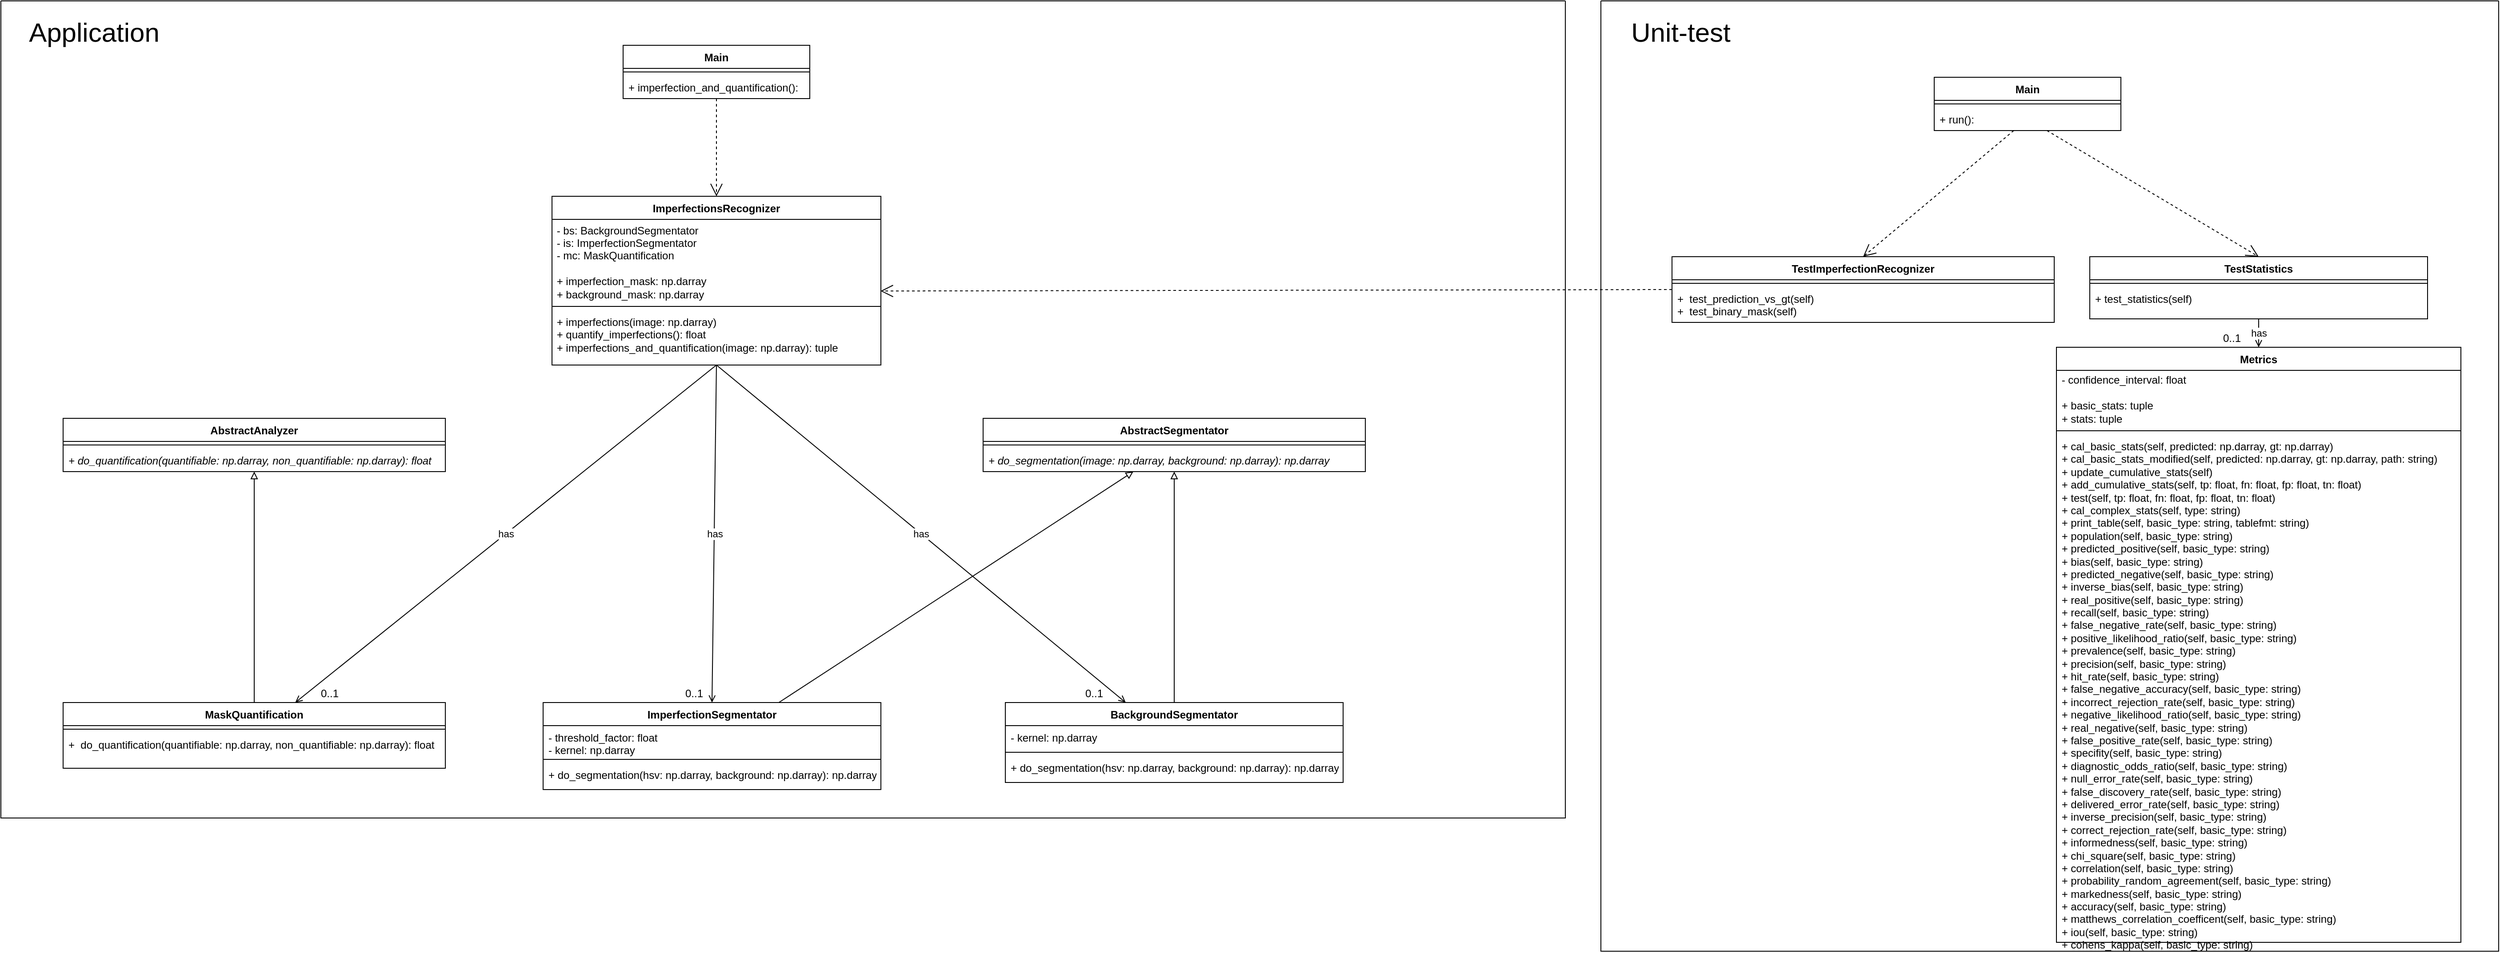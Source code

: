 <mxfile version="14.6.10" type="device"><diagram id="C5RBs43oDa-KdzZeNtuy" name="Page-1"><mxGraphModel dx="3164" dy="1257" grid="1" gridSize="10" guides="1" tooltips="1" connect="1" arrows="1" fold="1" page="1" pageScale="1" pageWidth="827" pageHeight="1169" math="0" shadow="0"><root><mxCell id="WIyWlLk6GJQsqaUBKTNV-0"/><mxCell id="WIyWlLk6GJQsqaUBKTNV-1" parent="WIyWlLk6GJQsqaUBKTNV-0"/><mxCell id="GpftDN8OFq6TMZVIZ-fT-0" value="" style="swimlane;startSize=0;" parent="WIyWlLk6GJQsqaUBKTNV-1" vertex="1"><mxGeometry x="-280" y="140" width="1760" height="920" as="geometry"><mxRectangle x="-280" y="140" width="50" height="40" as="alternateBounds"/></mxGeometry></mxCell><mxCell id="GpftDN8OFq6TMZVIZ-fT-1" value="Application" style="text;html=1;strokeColor=none;fillColor=none;align=center;verticalAlign=middle;whiteSpace=wrap;rounded=0;strokeWidth=20;fontSize=30;" parent="GpftDN8OFq6TMZVIZ-fT-0" vertex="1"><mxGeometry x="20" y="10" width="170" height="50" as="geometry"/></mxCell><mxCell id="vSb7h4aLEgFgnRhoHHCa-104" value="AbstractAnalyzer" style="swimlane;fontStyle=1;align=center;verticalAlign=top;childLayout=stackLayout;horizontal=1;startSize=26;horizontalStack=0;resizeParent=1;resizeParentMax=0;resizeLast=0;collapsible=1;marginBottom=0;" vertex="1" parent="GpftDN8OFq6TMZVIZ-fT-0"><mxGeometry x="70" y="470" width="430" height="60" as="geometry"/></mxCell><mxCell id="vSb7h4aLEgFgnRhoHHCa-105" value="" style="line;strokeWidth=1;fillColor=none;align=left;verticalAlign=middle;spacingTop=-1;spacingLeft=3;spacingRight=3;rotatable=0;labelPosition=right;points=[];portConstraint=eastwest;" vertex="1" parent="vSb7h4aLEgFgnRhoHHCa-104"><mxGeometry y="26" width="430" height="8" as="geometry"/></mxCell><mxCell id="vSb7h4aLEgFgnRhoHHCa-106" value="+ do_quantification(quantifiable: np.darray, non_quantifiable: np.darray): float" style="text;strokeColor=none;fillColor=none;align=left;verticalAlign=top;spacingLeft=4;spacingRight=4;overflow=hidden;rotatable=0;points=[[0,0.5],[1,0.5]];portConstraint=eastwest;fontStyle=2" vertex="1" parent="vSb7h4aLEgFgnRhoHHCa-104"><mxGeometry y="34" width="430" height="26" as="geometry"/></mxCell><mxCell id="vSb7h4aLEgFgnRhoHHCa-107" value="BackgroundSegmentator" style="swimlane;fontStyle=1;align=center;verticalAlign=top;childLayout=stackLayout;horizontal=1;startSize=26;horizontalStack=0;resizeParent=1;resizeParentMax=0;resizeLast=0;collapsible=1;marginBottom=0;" vertex="1" parent="GpftDN8OFq6TMZVIZ-fT-0"><mxGeometry x="1130" y="790" width="380" height="90" as="geometry"/></mxCell><mxCell id="vSb7h4aLEgFgnRhoHHCa-108" value="- kernel: np.darray" style="text;strokeColor=none;fillColor=none;align=left;verticalAlign=top;spacingLeft=4;spacingRight=4;overflow=hidden;rotatable=0;points=[[0,0.5],[1,0.5]];portConstraint=eastwest;" vertex="1" parent="vSb7h4aLEgFgnRhoHHCa-107"><mxGeometry y="26" width="380" height="26" as="geometry"/></mxCell><mxCell id="vSb7h4aLEgFgnRhoHHCa-109" value="" style="line;strokeWidth=1;fillColor=none;align=left;verticalAlign=middle;spacingTop=-1;spacingLeft=3;spacingRight=3;rotatable=0;labelPosition=right;points=[];portConstraint=eastwest;" vertex="1" parent="vSb7h4aLEgFgnRhoHHCa-107"><mxGeometry y="52" width="380" height="8" as="geometry"/></mxCell><mxCell id="vSb7h4aLEgFgnRhoHHCa-110" value="+ do_segmentation(hsv: np.darray, background: np.darray): np.darray" style="text;strokeColor=none;fillColor=none;align=left;verticalAlign=top;spacingLeft=4;spacingRight=4;overflow=hidden;rotatable=0;points=[[0,0.5],[1,0.5]];portConstraint=eastwest;" vertex="1" parent="vSb7h4aLEgFgnRhoHHCa-107"><mxGeometry y="60" width="380" height="30" as="geometry"/></mxCell><mxCell id="vSb7h4aLEgFgnRhoHHCa-111" value="MaskQuantification" style="swimlane;fontStyle=1;align=center;verticalAlign=top;childLayout=stackLayout;horizontal=1;startSize=26;horizontalStack=0;resizeParent=1;resizeParentMax=0;resizeLast=0;collapsible=1;marginBottom=0;" vertex="1" parent="GpftDN8OFq6TMZVIZ-fT-0"><mxGeometry x="70" y="790" width="430" height="74" as="geometry"/></mxCell><mxCell id="vSb7h4aLEgFgnRhoHHCa-112" value="" style="line;strokeWidth=1;fillColor=none;align=left;verticalAlign=middle;spacingTop=-1;spacingLeft=3;spacingRight=3;rotatable=0;labelPosition=right;points=[];portConstraint=eastwest;" vertex="1" parent="vSb7h4aLEgFgnRhoHHCa-111"><mxGeometry y="26" width="430" height="8" as="geometry"/></mxCell><mxCell id="vSb7h4aLEgFgnRhoHHCa-113" value="+  do_quantification(quantifiable: np.darray, non_quantifiable: np.darray): float" style="text;strokeColor=none;fillColor=none;align=left;verticalAlign=top;spacingLeft=4;spacingRight=4;overflow=hidden;rotatable=0;points=[[0,0.5],[1,0.5]];portConstraint=eastwest;" vertex="1" parent="vSb7h4aLEgFgnRhoHHCa-111"><mxGeometry y="34" width="430" height="40" as="geometry"/></mxCell><mxCell id="vSb7h4aLEgFgnRhoHHCa-114" value="" style="endArrow=block;html=1;align=left;endFill=0;" edge="1" parent="GpftDN8OFq6TMZVIZ-fT-0" source="vSb7h4aLEgFgnRhoHHCa-111" target="vSb7h4aLEgFgnRhoHHCa-106"><mxGeometry width="50" height="50" relative="1" as="geometry"><mxPoint x="750" y="690" as="sourcePoint"/><mxPoint x="615.857" y="619" as="targetPoint"/></mxGeometry></mxCell><mxCell id="vSb7h4aLEgFgnRhoHHCa-115" value="ImperfectionsRecognizer" style="swimlane;fontStyle=1;align=center;verticalAlign=top;childLayout=stackLayout;horizontal=1;startSize=26;horizontalStack=0;resizeParent=1;resizeParentMax=0;resizeLast=0;collapsible=1;marginBottom=0;" vertex="1" parent="GpftDN8OFq6TMZVIZ-fT-0"><mxGeometry x="620" y="220" width="370" height="190" as="geometry"/></mxCell><mxCell id="vSb7h4aLEgFgnRhoHHCa-116" value="&amp;nbsp;- bs: BackgroundSegmentator&lt;br&gt;&amp;nbsp;- is: ImperfectionSegmentator&lt;br&gt;&amp;nbsp;- mc: MaskQuantification&lt;br&gt;&lt;span&gt;&lt;br&gt;&amp;nbsp;+ imperfection_mask: np.darray&lt;/span&gt;&lt;br style=&quot;padding: 0px ; margin: 0px&quot;&gt;&lt;span&gt;&amp;nbsp;+ background&lt;/span&gt;_mask: np.darray" style="text;html=1;strokeColor=none;fillColor=none;align=left;verticalAlign=bottom;whiteSpace=wrap;rounded=0;" vertex="1" parent="vSb7h4aLEgFgnRhoHHCa-115"><mxGeometry y="26" width="370" height="94" as="geometry"/></mxCell><mxCell id="vSb7h4aLEgFgnRhoHHCa-117" value="" style="line;strokeWidth=1;fillColor=none;align=left;verticalAlign=middle;spacingTop=-1;spacingLeft=3;spacingRight=3;rotatable=0;labelPosition=right;points=[];portConstraint=eastwest;" vertex="1" parent="vSb7h4aLEgFgnRhoHHCa-115"><mxGeometry y="120" width="370" height="8" as="geometry"/></mxCell><mxCell id="vSb7h4aLEgFgnRhoHHCa-118" value="&amp;nbsp;+ imperfections(image: np.darray)&lt;br&gt;&amp;nbsp;+ quantify_imperfections(): float&lt;br&gt;&amp;nbsp;+ imperfections_and_quantification(image: np.darray): tuple" style="text;html=1;strokeColor=none;fillColor=none;align=left;verticalAlign=top;whiteSpace=wrap;rounded=0;" vertex="1" parent="vSb7h4aLEgFgnRhoHHCa-115"><mxGeometry y="128" width="370" height="62" as="geometry"/></mxCell><mxCell id="vSb7h4aLEgFgnRhoHHCa-119" value="has" style="endArrow=open;html=1;endFill=0;exitX=0.5;exitY=1;exitDx=0;exitDy=0;" edge="1" parent="GpftDN8OFq6TMZVIZ-fT-0" source="vSb7h4aLEgFgnRhoHHCa-118" target="vSb7h4aLEgFgnRhoHHCa-111"><mxGeometry width="50" height="50" relative="1" as="geometry"><mxPoint x="670" y="810" as="sourcePoint"/><mxPoint x="720" y="760" as="targetPoint"/></mxGeometry></mxCell><mxCell id="vSb7h4aLEgFgnRhoHHCa-120" value="0..1" style="text;html=1;strokeColor=none;fillColor=none;align=center;verticalAlign=middle;whiteSpace=wrap;rounded=0;" vertex="1" parent="GpftDN8OFq6TMZVIZ-fT-0"><mxGeometry x="350" y="770" width="40" height="20" as="geometry"/></mxCell><mxCell id="vSb7h4aLEgFgnRhoHHCa-121" value="has" style="endArrow=open;html=1;endFill=0;exitX=0.5;exitY=1;exitDx=0;exitDy=0;" edge="1" parent="GpftDN8OFq6TMZVIZ-fT-0" source="vSb7h4aLEgFgnRhoHHCa-118" target="vSb7h4aLEgFgnRhoHHCa-107"><mxGeometry width="50" height="50" relative="1" as="geometry"><mxPoint x="858.426" y="658" as="sourcePoint"/><mxPoint x="588.889" y="800" as="targetPoint"/></mxGeometry></mxCell><mxCell id="vSb7h4aLEgFgnRhoHHCa-122" value="Main" style="swimlane;fontStyle=1;align=center;verticalAlign=top;childLayout=stackLayout;horizontal=1;startSize=26;horizontalStack=0;resizeParent=1;resizeParentMax=0;resizeLast=0;collapsible=1;marginBottom=0;" vertex="1" parent="GpftDN8OFq6TMZVIZ-fT-0"><mxGeometry x="700" y="50" width="210" height="60" as="geometry"/></mxCell><mxCell id="vSb7h4aLEgFgnRhoHHCa-123" value="" style="line;strokeWidth=1;fillColor=none;align=left;verticalAlign=middle;spacingTop=-1;spacingLeft=3;spacingRight=3;rotatable=0;labelPosition=right;points=[];portConstraint=eastwest;" vertex="1" parent="vSb7h4aLEgFgnRhoHHCa-122"><mxGeometry y="26" width="210" height="8" as="geometry"/></mxCell><mxCell id="vSb7h4aLEgFgnRhoHHCa-124" value="+ imperfection_and_quantification():" style="text;strokeColor=none;fillColor=none;align=left;verticalAlign=top;spacingLeft=4;spacingRight=4;overflow=hidden;rotatable=0;points=[[0,0.5],[1,0.5]];portConstraint=eastwest;" vertex="1" parent="vSb7h4aLEgFgnRhoHHCa-122"><mxGeometry y="34" width="210" height="26" as="geometry"/></mxCell><mxCell id="vSb7h4aLEgFgnRhoHHCa-125" value="" style="endArrow=open;endFill=1;endSize=12;html=1;dashed=1;" edge="1" parent="GpftDN8OFq6TMZVIZ-fT-0" source="vSb7h4aLEgFgnRhoHHCa-124" target="vSb7h4aLEgFgnRhoHHCa-115"><mxGeometry width="160" relative="1" as="geometry"><mxPoint x="670" y="450" as="sourcePoint"/><mxPoint x="830" y="450" as="targetPoint"/></mxGeometry></mxCell><mxCell id="vSb7h4aLEgFgnRhoHHCa-126" value="AbstractSegmentator" style="swimlane;fontStyle=1;align=center;verticalAlign=top;childLayout=stackLayout;horizontal=1;startSize=26;horizontalStack=0;resizeParent=1;resizeParentMax=0;resizeLast=0;collapsible=1;marginBottom=0;" vertex="1" parent="GpftDN8OFq6TMZVIZ-fT-0"><mxGeometry x="1105" y="470" width="430" height="60" as="geometry"/></mxCell><mxCell id="vSb7h4aLEgFgnRhoHHCa-127" value="" style="line;strokeWidth=1;fillColor=none;align=left;verticalAlign=middle;spacingTop=-1;spacingLeft=3;spacingRight=3;rotatable=0;labelPosition=right;points=[];portConstraint=eastwest;" vertex="1" parent="vSb7h4aLEgFgnRhoHHCa-126"><mxGeometry y="26" width="430" height="8" as="geometry"/></mxCell><mxCell id="vSb7h4aLEgFgnRhoHHCa-128" value="+ do_segmentation(image: np.darray, background: np.darray): np.darray" style="text;strokeColor=none;fillColor=none;align=left;verticalAlign=top;spacingLeft=4;spacingRight=4;overflow=hidden;rotatable=0;points=[[0,0.5],[1,0.5]];portConstraint=eastwest;fontStyle=2" vertex="1" parent="vSb7h4aLEgFgnRhoHHCa-126"><mxGeometry y="34" width="430" height="26" as="geometry"/></mxCell><mxCell id="vSb7h4aLEgFgnRhoHHCa-129" value="ImperfectionSegmentator" style="swimlane;fontStyle=1;align=center;verticalAlign=top;childLayout=stackLayout;horizontal=1;startSize=26;horizontalStack=0;resizeParent=1;resizeParentMax=0;resizeLast=0;collapsible=1;marginBottom=0;" vertex="1" parent="GpftDN8OFq6TMZVIZ-fT-0"><mxGeometry x="610" y="790" width="380" height="98" as="geometry"/></mxCell><mxCell id="vSb7h4aLEgFgnRhoHHCa-130" value="- threshold_factor: float&#10;- kernel: np.darray" style="text;strokeColor=none;fillColor=none;align=left;verticalAlign=top;spacingLeft=4;spacingRight=4;overflow=hidden;rotatable=0;points=[[0,0.5],[1,0.5]];portConstraint=eastwest;" vertex="1" parent="vSb7h4aLEgFgnRhoHHCa-129"><mxGeometry y="26" width="380" height="34" as="geometry"/></mxCell><mxCell id="vSb7h4aLEgFgnRhoHHCa-131" value="" style="line;strokeWidth=1;fillColor=none;align=left;verticalAlign=middle;spacingTop=-1;spacingLeft=3;spacingRight=3;rotatable=0;labelPosition=right;points=[];portConstraint=eastwest;" vertex="1" parent="vSb7h4aLEgFgnRhoHHCa-129"><mxGeometry y="60" width="380" height="8" as="geometry"/></mxCell><mxCell id="vSb7h4aLEgFgnRhoHHCa-132" value="+ do_segmentation(hsv: np.darray, background: np.darray): np.darray" style="text;strokeColor=none;fillColor=none;align=left;verticalAlign=top;spacingLeft=4;spacingRight=4;overflow=hidden;rotatable=0;points=[[0,0.5],[1,0.5]];portConstraint=eastwest;" vertex="1" parent="vSb7h4aLEgFgnRhoHHCa-129"><mxGeometry y="68" width="380" height="30" as="geometry"/></mxCell><mxCell id="vSb7h4aLEgFgnRhoHHCa-133" value="" style="endArrow=block;html=1;align=left;endFill=0;" edge="1" parent="GpftDN8OFq6TMZVIZ-fT-0" source="vSb7h4aLEgFgnRhoHHCa-107" target="vSb7h4aLEgFgnRhoHHCa-128"><mxGeometry width="50" height="50" relative="1" as="geometry"><mxPoint x="1250" y="1019" as="sourcePoint"/><mxPoint x="1250" y="759" as="targetPoint"/></mxGeometry></mxCell><mxCell id="vSb7h4aLEgFgnRhoHHCa-134" value="" style="endArrow=block;html=1;align=left;endFill=0;" edge="1" parent="GpftDN8OFq6TMZVIZ-fT-0" source="vSb7h4aLEgFgnRhoHHCa-129" target="vSb7h4aLEgFgnRhoHHCa-126"><mxGeometry width="50" height="50" relative="1" as="geometry"><mxPoint x="1215" y="792" as="sourcePoint"/><mxPoint x="1215" y="540" as="targetPoint"/></mxGeometry></mxCell><mxCell id="vSb7h4aLEgFgnRhoHHCa-135" value="0..1" style="text;html=1;strokeColor=none;fillColor=none;align=center;verticalAlign=middle;whiteSpace=wrap;rounded=0;" vertex="1" parent="GpftDN8OFq6TMZVIZ-fT-0"><mxGeometry x="760" y="770" width="40" height="20" as="geometry"/></mxCell><mxCell id="vSb7h4aLEgFgnRhoHHCa-136" value="has" style="endArrow=open;html=1;endFill=0;entryX=0.5;entryY=0;entryDx=0;entryDy=0;exitX=0.5;exitY=1;exitDx=0;exitDy=0;" edge="1" parent="GpftDN8OFq6TMZVIZ-fT-0" source="vSb7h4aLEgFgnRhoHHCa-118" target="vSb7h4aLEgFgnRhoHHCa-129"><mxGeometry width="50" height="50" relative="1" as="geometry"><mxPoint x="842.679" y="420" as="sourcePoint"/><mxPoint x="1174.821" y="792" as="targetPoint"/></mxGeometry></mxCell><mxCell id="vSb7h4aLEgFgnRhoHHCa-137" value="0..1" style="text;html=1;strokeColor=none;fillColor=none;align=center;verticalAlign=middle;whiteSpace=wrap;rounded=0;" vertex="1" parent="GpftDN8OFq6TMZVIZ-fT-0"><mxGeometry x="1210" y="770" width="40" height="20" as="geometry"/></mxCell><mxCell id="GpftDN8OFq6TMZVIZ-fT-2" value="" style="swimlane;startSize=0;" parent="WIyWlLk6GJQsqaUBKTNV-1" vertex="1"><mxGeometry x="1520" y="140" width="1010" height="1070" as="geometry"><mxRectangle x="-280" y="140" width="50" height="40" as="alternateBounds"/></mxGeometry></mxCell><mxCell id="GpftDN8OFq6TMZVIZ-fT-3" value="Unit-test" style="text;html=1;strokeColor=none;fillColor=none;align=center;verticalAlign=middle;whiteSpace=wrap;rounded=0;strokeWidth=20;fontSize=30;" parent="GpftDN8OFq6TMZVIZ-fT-2" vertex="1"><mxGeometry x="20" y="10" width="140" height="50" as="geometry"/></mxCell><mxCell id="GpftDN8OFq6TMZVIZ-fT-4" value="Main" style="swimlane;fontStyle=1;align=center;verticalAlign=top;childLayout=stackLayout;horizontal=1;startSize=26;horizontalStack=0;resizeParent=1;resizeParentMax=0;resizeLast=0;collapsible=1;marginBottom=0;" parent="GpftDN8OFq6TMZVIZ-fT-2" vertex="1"><mxGeometry x="375" y="86" width="210" height="60" as="geometry"/></mxCell><mxCell id="GpftDN8OFq6TMZVIZ-fT-5" value="" style="line;strokeWidth=1;fillColor=none;align=left;verticalAlign=middle;spacingTop=-1;spacingLeft=3;spacingRight=3;rotatable=0;labelPosition=right;points=[];portConstraint=eastwest;" parent="GpftDN8OFq6TMZVIZ-fT-4" vertex="1"><mxGeometry y="26" width="210" height="8" as="geometry"/></mxCell><mxCell id="GpftDN8OFq6TMZVIZ-fT-6" value="+ run():" style="text;strokeColor=none;fillColor=none;align=left;verticalAlign=top;spacingLeft=4;spacingRight=4;overflow=hidden;rotatable=0;points=[[0,0.5],[1,0.5]];portConstraint=eastwest;" parent="GpftDN8OFq6TMZVIZ-fT-4" vertex="1"><mxGeometry y="34" width="210" height="26" as="geometry"/></mxCell><mxCell id="GpftDN8OFq6TMZVIZ-fT-7" value="TestImperfectionRecognizer" style="swimlane;fontStyle=1;align=center;verticalAlign=top;childLayout=stackLayout;horizontal=1;startSize=26;horizontalStack=0;resizeParent=1;resizeParentMax=0;resizeLast=0;collapsible=1;marginBottom=0;" parent="GpftDN8OFq6TMZVIZ-fT-2" vertex="1"><mxGeometry x="80" y="288" width="430" height="74" as="geometry"/></mxCell><mxCell id="GpftDN8OFq6TMZVIZ-fT-8" value="" style="line;strokeWidth=1;fillColor=none;align=left;verticalAlign=middle;spacingTop=-1;spacingLeft=3;spacingRight=3;rotatable=0;labelPosition=right;points=[];portConstraint=eastwest;" parent="GpftDN8OFq6TMZVIZ-fT-7" vertex="1"><mxGeometry y="26" width="430" height="8" as="geometry"/></mxCell><mxCell id="GpftDN8OFq6TMZVIZ-fT-9" value="+  test_prediction_vs_gt(self)&#10;+  test_binary_mask(self)" style="text;strokeColor=none;fillColor=none;align=left;verticalAlign=top;spacingLeft=4;spacingRight=4;overflow=hidden;rotatable=0;points=[[0,0.5],[1,0.5]];portConstraint=eastwest;" parent="GpftDN8OFq6TMZVIZ-fT-7" vertex="1"><mxGeometry y="34" width="430" height="40" as="geometry"/></mxCell><mxCell id="GpftDN8OFq6TMZVIZ-fT-10" value="TestStatistics" style="swimlane;fontStyle=1;align=center;verticalAlign=top;childLayout=stackLayout;horizontal=1;startSize=26;horizontalStack=0;resizeParent=1;resizeParentMax=0;resizeLast=0;collapsible=1;marginBottom=0;" parent="GpftDN8OFq6TMZVIZ-fT-2" vertex="1"><mxGeometry x="550" y="288" width="380" height="70" as="geometry"/></mxCell><mxCell id="GpftDN8OFq6TMZVIZ-fT-12" value="" style="line;strokeWidth=1;fillColor=none;align=left;verticalAlign=middle;spacingTop=-1;spacingLeft=3;spacingRight=3;rotatable=0;labelPosition=right;points=[];portConstraint=eastwest;" parent="GpftDN8OFq6TMZVIZ-fT-10" vertex="1"><mxGeometry y="26" width="380" height="8" as="geometry"/></mxCell><mxCell id="GpftDN8OFq6TMZVIZ-fT-13" value="+ test_statistics(self)" style="text;strokeColor=none;fillColor=none;align=left;verticalAlign=top;spacingLeft=4;spacingRight=4;overflow=hidden;rotatable=0;points=[[0,0.5],[1,0.5]];portConstraint=eastwest;" parent="GpftDN8OFq6TMZVIZ-fT-10" vertex="1"><mxGeometry y="34" width="380" height="36" as="geometry"/></mxCell><mxCell id="GpftDN8OFq6TMZVIZ-fT-21" value="has" style="endArrow=open;html=1;endFill=0;" parent="GpftDN8OFq6TMZVIZ-fT-2" source="GpftDN8OFq6TMZVIZ-fT-13" edge="1"><mxGeometry width="50" height="50" relative="1" as="geometry"><mxPoint x="524.999" y="168" as="sourcePoint"/><mxPoint x="740" y="390" as="targetPoint"/></mxGeometry></mxCell><mxCell id="GpftDN8OFq6TMZVIZ-fT-22" value="0..1" style="text;html=1;strokeColor=none;fillColor=none;align=center;verticalAlign=middle;whiteSpace=wrap;rounded=0;" parent="GpftDN8OFq6TMZVIZ-fT-2" vertex="1"><mxGeometry x="690" y="370" width="40" height="20" as="geometry"/></mxCell><mxCell id="GpftDN8OFq6TMZVIZ-fT-23" value="" style="endArrow=open;endFill=1;endSize=12;html=1;dashed=1;entryX=0.5;entryY=0;entryDx=0;entryDy=0;" parent="GpftDN8OFq6TMZVIZ-fT-2" source="GpftDN8OFq6TMZVIZ-fT-6" target="GpftDN8OFq6TMZVIZ-fT-7" edge="1"><mxGeometry width="160" relative="1" as="geometry"><mxPoint x="480" y="150" as="sourcePoint"/><mxPoint x="-810" y="410.0" as="targetPoint"/></mxGeometry></mxCell><mxCell id="GpftDN8OFq6TMZVIZ-fT-24" value="" style="endArrow=open;endFill=1;endSize=12;html=1;dashed=1;entryX=0.5;entryY=0;entryDx=0;entryDy=0;" parent="GpftDN8OFq6TMZVIZ-fT-2" source="GpftDN8OFq6TMZVIZ-fT-6" target="GpftDN8OFq6TMZVIZ-fT-10" edge="1"><mxGeometry width="160" relative="1" as="geometry"><mxPoint x="490" y="160" as="sourcePoint"/><mxPoint x="305" y="298" as="targetPoint"/></mxGeometry></mxCell><mxCell id="GpftDN8OFq6TMZVIZ-fT-26" value="Metrics" style="swimlane;fontStyle=1;align=center;verticalAlign=top;childLayout=stackLayout;horizontal=1;startSize=26;horizontalStack=0;resizeParent=1;resizeParentMax=0;resizeLast=0;collapsible=1;marginBottom=0;" parent="GpftDN8OFq6TMZVIZ-fT-2" vertex="1"><mxGeometry x="512.5" y="390" width="455" height="670" as="geometry"/></mxCell><mxCell id="GpftDN8OFq6TMZVIZ-fT-27" value="&amp;nbsp;- confidence_interval: float&lt;br&gt;&lt;span&gt;&lt;br&gt;&amp;nbsp;+ basic_stats: tuple&lt;/span&gt;&lt;br style=&quot;padding: 0px ; margin: 0px&quot;&gt;&lt;span&gt;&amp;nbsp;+ stats&lt;/span&gt;: tuple" style="text;html=1;strokeColor=none;fillColor=none;align=left;verticalAlign=bottom;whiteSpace=wrap;rounded=0;" parent="GpftDN8OFq6TMZVIZ-fT-26" vertex="1"><mxGeometry y="26" width="455" height="64" as="geometry"/></mxCell><mxCell id="GpftDN8OFq6TMZVIZ-fT-28" value="" style="line;strokeWidth=1;fillColor=none;align=left;verticalAlign=middle;spacingTop=-1;spacingLeft=3;spacingRight=3;rotatable=0;labelPosition=right;points=[];portConstraint=eastwest;" parent="GpftDN8OFq6TMZVIZ-fT-26" vertex="1"><mxGeometry y="90" width="455" height="8" as="geometry"/></mxCell><mxCell id="GpftDN8OFq6TMZVIZ-fT-29" value="&amp;nbsp;+ cal_basic_stats(self, predicted: np.darray, gt: np.darray)&lt;br&gt;&amp;nbsp;+ cal_basic_stats_modified(self, predicted: np.darray, gt: np.darray, path: string)&lt;br&gt;&amp;nbsp;+ update_cumulative_stats(self)&lt;br&gt;&amp;nbsp;+ add_cumulative_stats(self, tp: float, fn: float, fp: float, tn: float)&lt;br&gt;&amp;nbsp;+ test(self, tp: float, fn: float, fp: float, tn: float)&lt;br&gt;&amp;nbsp;+ cal_complex_stats(self, type: string)&lt;br&gt;&amp;nbsp;+ print_table(self, basic_type: string, tablefmt: string)&lt;br&gt;&amp;nbsp;+ population(self, basic_type: string)&lt;br&gt;&amp;nbsp;+ predicted_positive(self, basic_type: string)&lt;br&gt;&amp;nbsp;+ bias(self, basic_type: string)&lt;br&gt;&amp;nbsp;+ predicted_negative(self, basic_type: string)&lt;br&gt;&amp;nbsp;+ inverse_bias(self, basic_type: string)&lt;br&gt;&amp;nbsp;+ real_positive(self, basic_type: string)&lt;br&gt;&amp;nbsp;+ recall(self, basic_type: string)&lt;br&gt;&amp;nbsp;+ false_negative_rate(self, basic_type: string)&lt;br&gt;&amp;nbsp;+ positive_likelihood_ratio(self, basic_type: string)&lt;br&gt;&amp;nbsp;+ prevalence(self, basic_type: string)&lt;br&gt;&amp;nbsp;+ precision(self, basic_type: string)&lt;br&gt;&amp;nbsp;+ hit_rate(self, basic_type: string)&lt;br&gt;&amp;nbsp;+ false_negative_accuracy(self, basic_type: string)&lt;br&gt;&amp;nbsp;+ incorrect_rejection_rate(self, basic_type: string)&lt;br&gt;&amp;nbsp;+ negative_likelihood_ratio(self, basic_type: string)&lt;br&gt;&amp;nbsp;+ real_negative(self, basic_type: string)&lt;br&gt;&amp;nbsp;+ false_positive_rate(self, basic_type: string)&lt;br&gt;&amp;nbsp;+ specifity(self, basic_type: string)&lt;br&gt;&amp;nbsp;+ diagnostic_odds_ratio(self, basic_type: string)&lt;br&gt;&amp;nbsp;+ null_error_rate(self, basic_type: string)&lt;br&gt;&amp;nbsp;+ false_discovery_rate(self, basic_type: string)&lt;br&gt;&amp;nbsp;+ delivered_error_rate(self, basic_type: string)&lt;br&gt;&amp;nbsp;+ inverse_precision(self, basic_type: string)&lt;br&gt;&amp;nbsp;+ correct_rejection_rate(self, basic_type: string)&lt;br&gt;&amp;nbsp;+ informedness(self, basic_type: string)&lt;br&gt;&amp;nbsp;+ chi_square(self, basic_type: string)&lt;br&gt;&amp;nbsp;+ correlation(self, basic_type: string)&lt;br&gt;&amp;nbsp;+ probability_random_agreement(self, basic_type: string)&lt;br&gt;&amp;nbsp;+ markedness(self, basic_type: string)&lt;br&gt;&amp;nbsp;+ accuracy(self, basic_type: string)&lt;br&gt;&amp;nbsp;+ matthews_correlation_coefficent(self, basic_type: string)&lt;br&gt;&amp;nbsp;+ iou(self, basic_type: string)&lt;br&gt;&amp;nbsp;+ cohens_kappa(self, basic_type: string)" style="text;html=1;strokeColor=none;fillColor=none;align=left;verticalAlign=top;whiteSpace=wrap;rounded=0;" parent="GpftDN8OFq6TMZVIZ-fT-26" vertex="1"><mxGeometry y="98" width="455" height="572" as="geometry"/></mxCell><mxCell id="GpftDN8OFq6TMZVIZ-fT-17" value="" style="endArrow=open;endFill=1;endSize=12;html=1;dashed=1;exitX=0;exitY=0.5;exitDx=0;exitDy=0;entryX=0.999;entryY=0.858;entryDx=0;entryDy=0;entryPerimeter=0;" parent="WIyWlLk6GJQsqaUBKTNV-1" source="GpftDN8OFq6TMZVIZ-fT-7" target="vSb7h4aLEgFgnRhoHHCa-116" edge="1"><mxGeometry width="160" relative="1" as="geometry"><mxPoint x="405" y="270" as="sourcePoint"/><mxPoint x="580" y="465" as="targetPoint"/></mxGeometry></mxCell></root></mxGraphModel></diagram></mxfile>